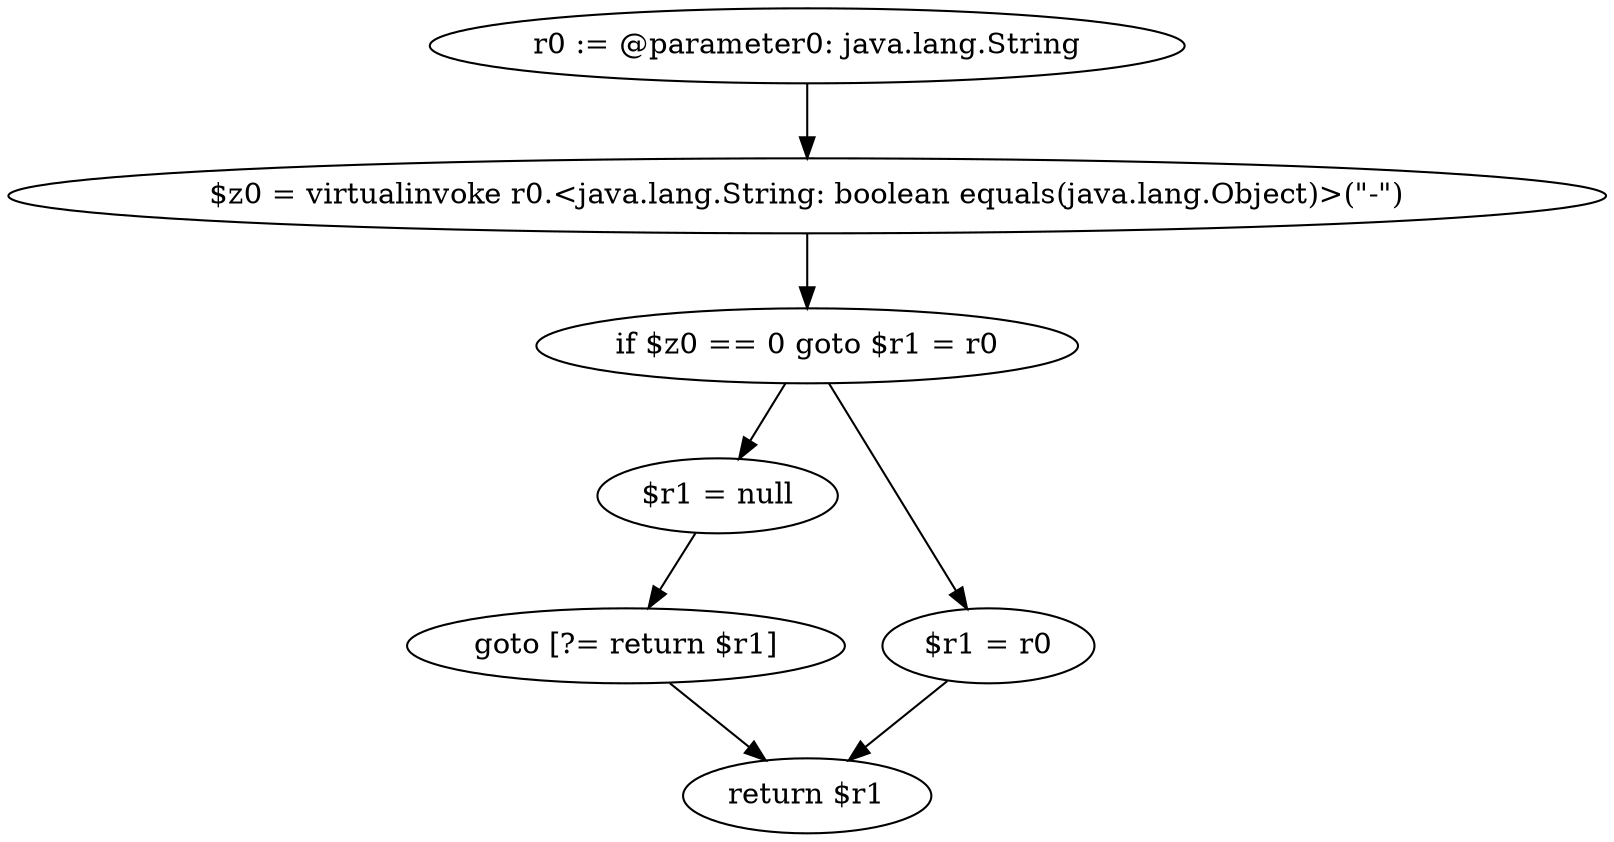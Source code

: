 digraph "unitGraph" {
    "r0 := @parameter0: java.lang.String"
    "$z0 = virtualinvoke r0.<java.lang.String: boolean equals(java.lang.Object)>(\"-\")"
    "if $z0 == 0 goto $r1 = r0"
    "$r1 = null"
    "goto [?= return $r1]"
    "$r1 = r0"
    "return $r1"
    "r0 := @parameter0: java.lang.String"->"$z0 = virtualinvoke r0.<java.lang.String: boolean equals(java.lang.Object)>(\"-\")";
    "$z0 = virtualinvoke r0.<java.lang.String: boolean equals(java.lang.Object)>(\"-\")"->"if $z0 == 0 goto $r1 = r0";
    "if $z0 == 0 goto $r1 = r0"->"$r1 = null";
    "if $z0 == 0 goto $r1 = r0"->"$r1 = r0";
    "$r1 = null"->"goto [?= return $r1]";
    "goto [?= return $r1]"->"return $r1";
    "$r1 = r0"->"return $r1";
}
